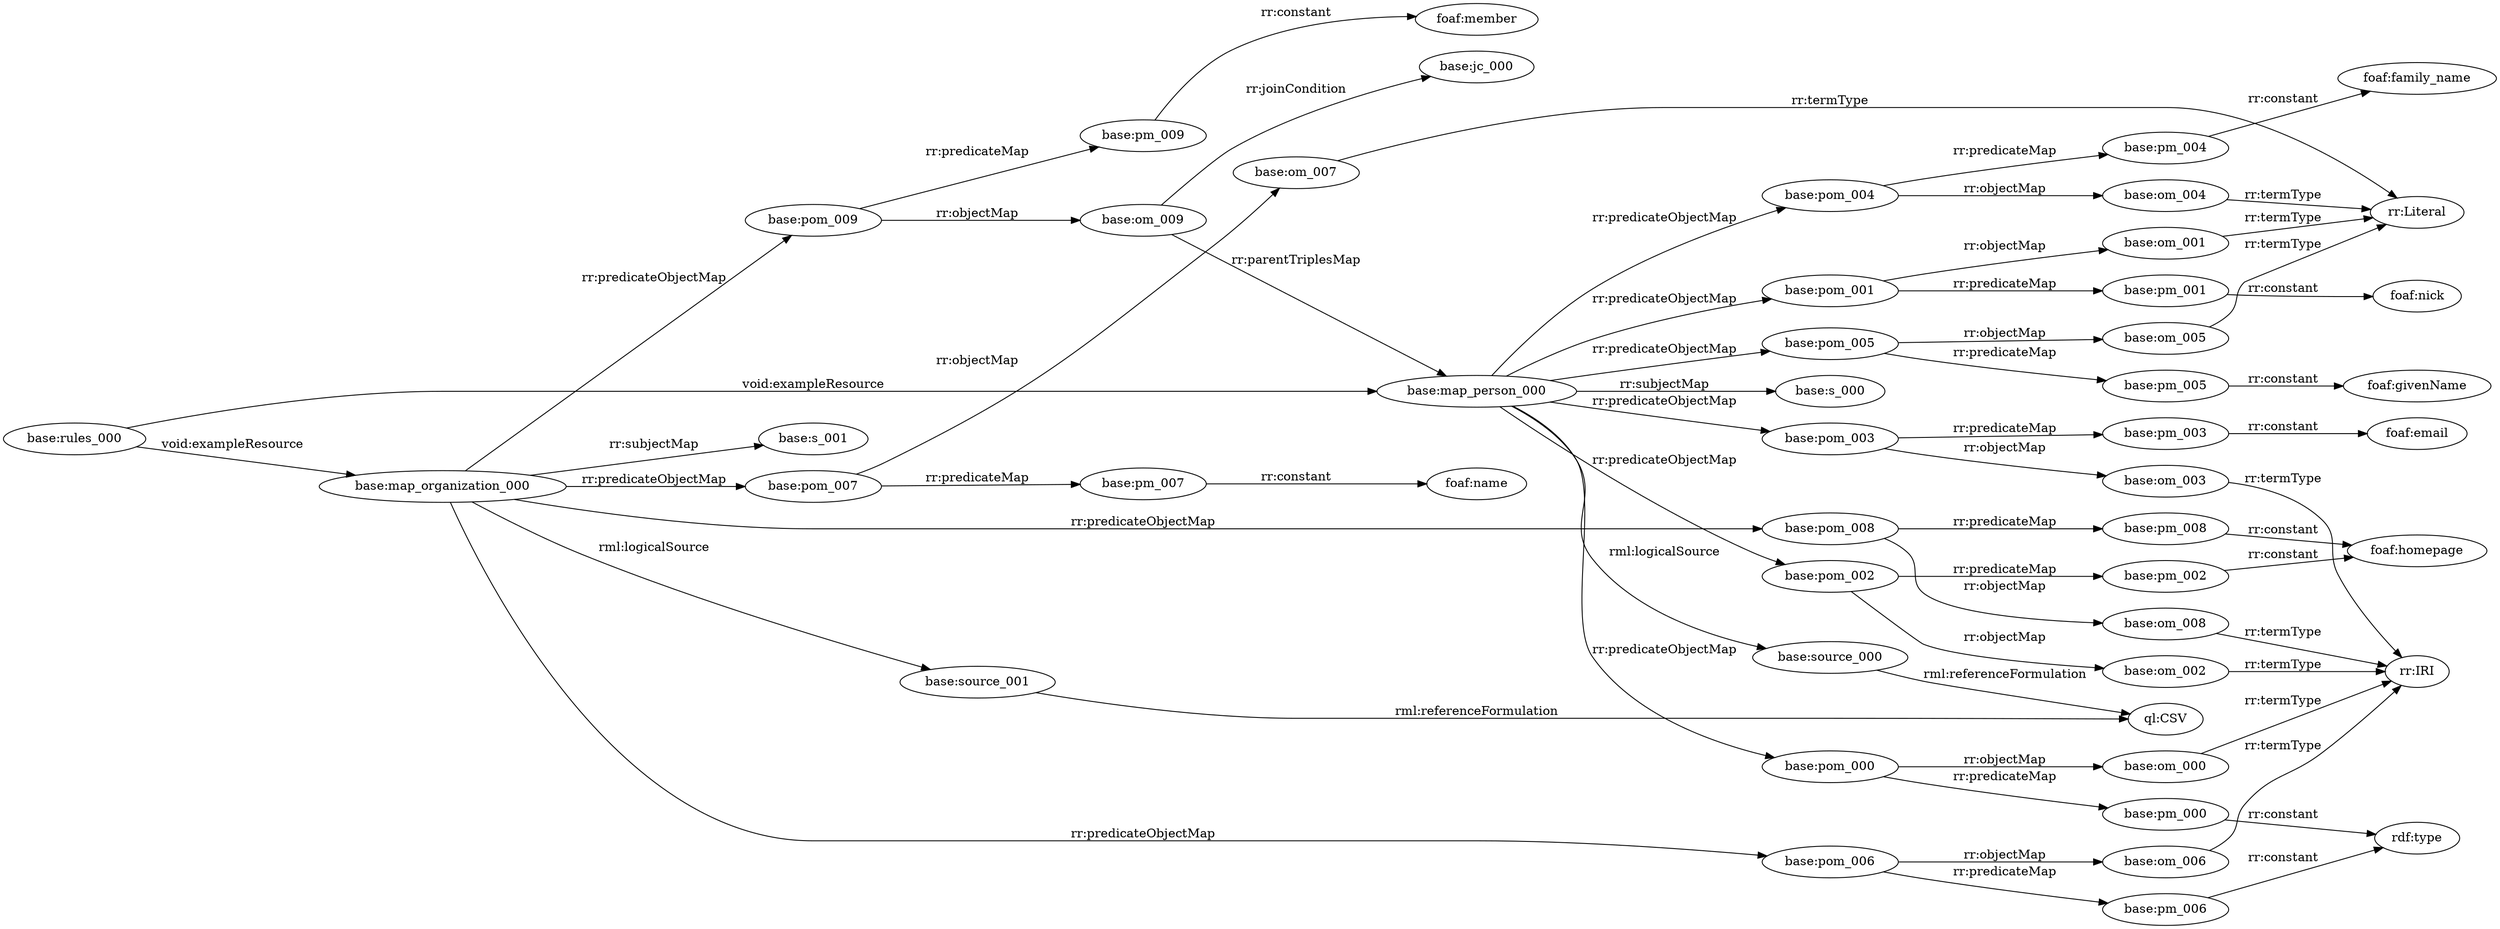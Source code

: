 digraph ar2dtool_diagram { 
rankdir=LR;
size="1501"
	"base:pom_003" -> "base:om_003" [ label = "rr:objectMap" ];
	"base:pom_003" -> "base:pm_003" [ label = "rr:predicateMap" ];
	"base:pm_000" -> "rdf:type" [ label = "rr:constant" ];
	"base:pom_009" -> "base:om_009" [ label = "rr:objectMap" ];
	"base:pom_009" -> "base:pm_009" [ label = "rr:predicateMap" ];
	"base:pm_006" -> "rdf:type" [ label = "rr:constant" ];
	"base:om_005" -> "rr:Literal" [ label = "rr:termType" ];
	"base:pom_002" -> "base:om_002" [ label = "rr:objectMap" ];
	"base:pom_002" -> "base:pm_002" [ label = "rr:predicateMap" ];
	"base:pom_008" -> "base:om_008" [ label = "rr:objectMap" ];
	"base:pom_008" -> "base:pm_008" [ label = "rr:predicateMap" ];
	"base:pm_005" -> "foaf:givenName" [ label = "rr:constant" ];
	"base:om_004" -> "rr:Literal" [ label = "rr:termType" ];
	"base:map_organization_000" -> "base:pom_009" [ label = "rr:predicateObjectMap" ];
	"base:map_organization_000" -> "base:pom_008" [ label = "rr:predicateObjectMap" ];
	"base:map_organization_000" -> "base:pom_007" [ label = "rr:predicateObjectMap" ];
	"base:map_organization_000" -> "base:pom_006" [ label = "rr:predicateObjectMap" ];
	"base:map_organization_000" -> "base:s_001" [ label = "rr:subjectMap" ];
	"base:map_organization_000" -> "base:source_001" [ label = "rml:logicalSource" ];
	"base:pom_001" -> "base:om_001" [ label = "rr:objectMap" ];
	"base:pom_001" -> "base:pm_001" [ label = "rr:predicateMap" ];
	"base:pom_007" -> "base:om_007" [ label = "rr:objectMap" ];
	"base:pom_007" -> "base:pm_007" [ label = "rr:predicateMap" ];
	"base:pm_004" -> "foaf:family_name" [ label = "rr:constant" ];
	"base:om_003" -> "rr:IRI" [ label = "rr:termType" ];
	"base:om_009" -> "base:jc_000" [ label = "rr:joinCondition" ];
	"base:om_009" -> "base:map_person_000" [ label = "rr:parentTriplesMap" ];
	"base:pom_000" -> "base:om_000" [ label = "rr:objectMap" ];
	"base:pom_000" -> "base:pm_000" [ label = "rr:predicateMap" ];
	"base:pom_006" -> "base:om_006" [ label = "rr:objectMap" ];
	"base:pom_006" -> "base:pm_006" [ label = "rr:predicateMap" ];
	"base:pm_003" -> "foaf:email" [ label = "rr:constant" ];
	"base:pm_009" -> "foaf:member" [ label = "rr:constant" ];
	"base:source_001" -> "ql:CSV" [ label = "rml:referenceFormulation" ];
	"base:om_002" -> "rr:IRI" [ label = "rr:termType" ];
	"base:om_008" -> "rr:IRI" [ label = "rr:termType" ];
	"base:rules_000" -> "base:map_organization_000" [ label = "void:exampleResource" ];
	"base:rules_000" -> "base:map_person_000" [ label = "void:exampleResource" ];
	"base:pom_005" -> "base:om_005" [ label = "rr:objectMap" ];
	"base:pom_005" -> "base:pm_005" [ label = "rr:predicateMap" ];
	"base:pm_002" -> "foaf:homepage" [ label = "rr:constant" ];
	"base:pm_008" -> "foaf:homepage" [ label = "rr:constant" ];
	"base:source_000" -> "ql:CSV" [ label = "rml:referenceFormulation" ];
	"base:map_person_000" -> "base:pom_005" [ label = "rr:predicateObjectMap" ];
	"base:map_person_000" -> "base:source_000" [ label = "rml:logicalSource" ];
	"base:map_person_000" -> "base:pom_003" [ label = "rr:predicateObjectMap" ];
	"base:map_person_000" -> "base:pom_000" [ label = "rr:predicateObjectMap" ];
	"base:map_person_000" -> "base:s_000" [ label = "rr:subjectMap" ];
	"base:map_person_000" -> "base:pom_001" [ label = "rr:predicateObjectMap" ];
	"base:map_person_000" -> "base:pom_004" [ label = "rr:predicateObjectMap" ];
	"base:map_person_000" -> "base:pom_002" [ label = "rr:predicateObjectMap" ];
	"base:om_001" -> "rr:Literal" [ label = "rr:termType" ];
	"base:om_007" -> "rr:Literal" [ label = "rr:termType" ];
	"base:pom_004" -> "base:om_004" [ label = "rr:objectMap" ];
	"base:pom_004" -> "base:pm_004" [ label = "rr:predicateMap" ];
	"base:pm_001" -> "foaf:nick" [ label = "rr:constant" ];
	"base:pm_007" -> "foaf:name" [ label = "rr:constant" ];
	"base:om_000" -> "rr:IRI" [ label = "rr:termType" ];
	"base:om_006" -> "rr:IRI" [ label = "rr:termType" ];

}
